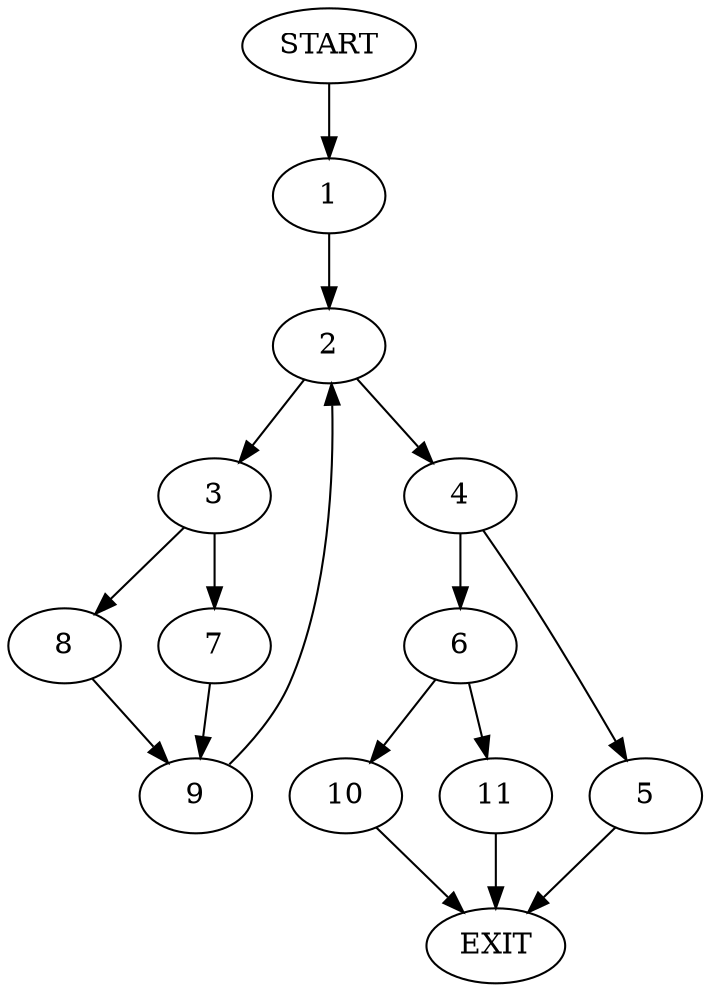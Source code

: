 digraph {
0 [label="START"]
12 [label="EXIT"]
0 -> 1
1 -> 2
2 -> 3
2 -> 4
4 -> 5
4 -> 6
3 -> 7
3 -> 8
8 -> 9
7 -> 9
9 -> 2
5 -> 12
6 -> 10
6 -> 11
11 -> 12
10 -> 12
}
